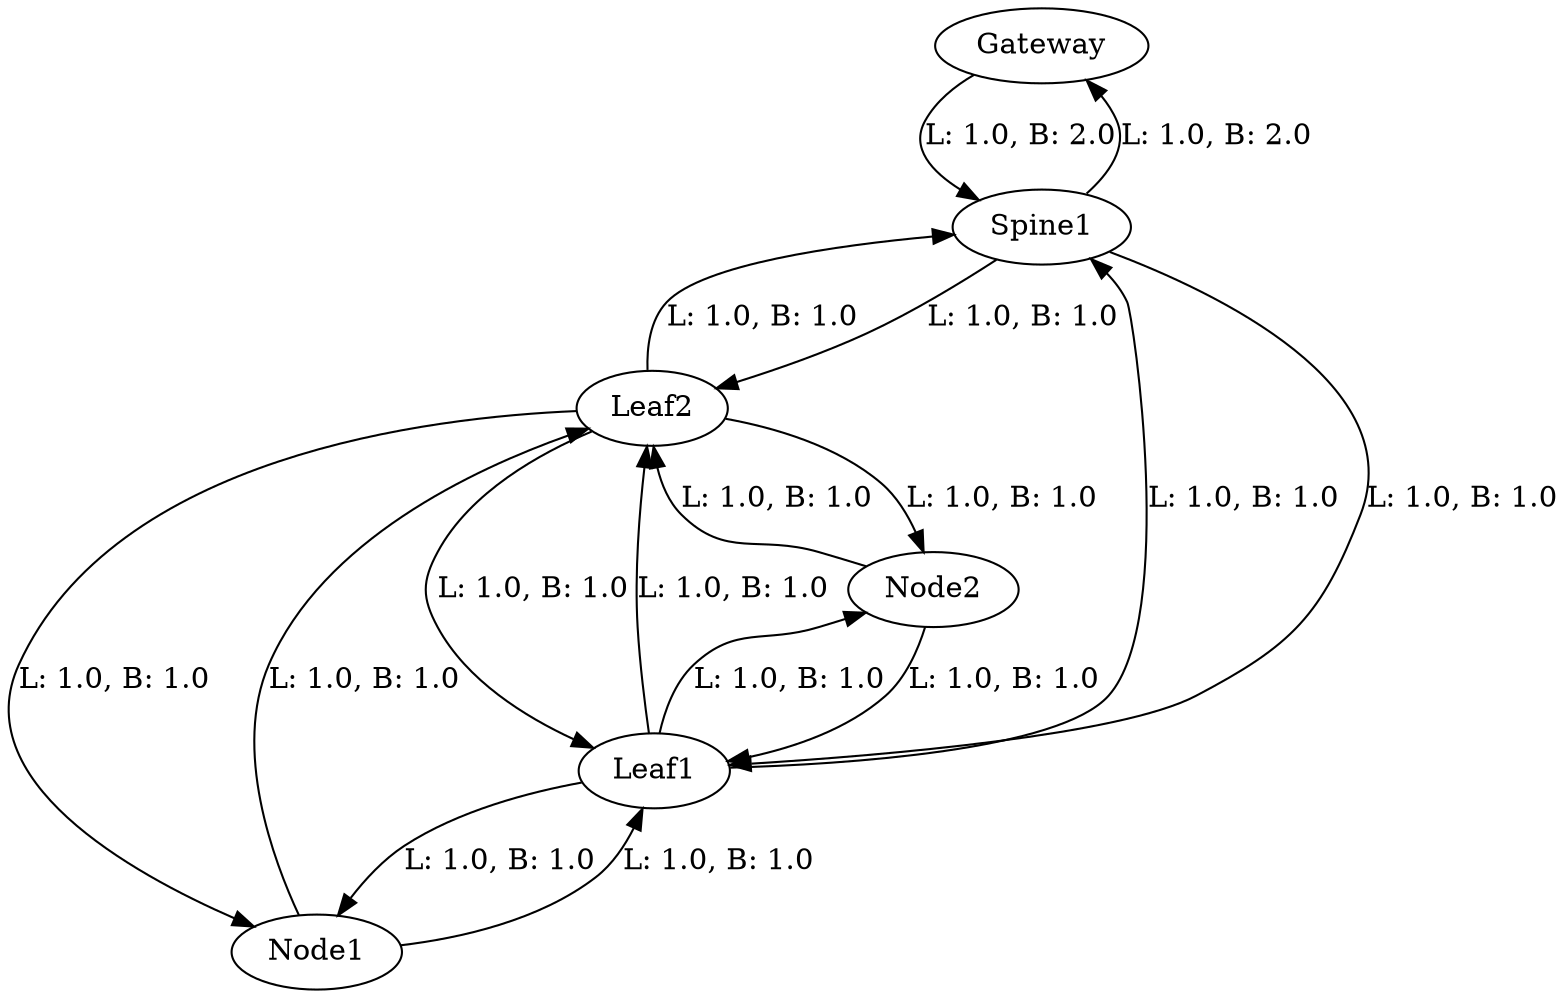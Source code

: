 digraph {
	0 [label=Gateway]
	1 [label=Spine1]
	2 [label=Leaf1]
	3 [label=Leaf2]
	4 [label=Node1]
	5 [label=Node2]
	0 -> 1 [label="L: 1.0, B: 2.0"]
	1 -> 0 [label="L: 1.0, B: 2.0"]
	1 -> 2 [label="L: 1.0, B: 1.0"]
	2 -> 1 [label="L: 1.0, B: 1.0"]
	1 -> 3 [label="L: 1.0, B: 1.0"]
	3 -> 1 [label="L: 1.0, B: 1.0"]
	2 -> 3 [label="L: 1.0, B: 1.0"]
	3 -> 2 [label="L: 1.0, B: 1.0"]
	2 -> 4 [label="L: 1.0, B: 1.0"]
	4 -> 2 [label="L: 1.0, B: 1.0"]
	2 -> 5 [label="L: 1.0, B: 1.0"]
	5 -> 2 [label="L: 1.0, B: 1.0"]
	3 -> 4 [label="L: 1.0, B: 1.0"]
	4 -> 3 [label="L: 1.0, B: 1.0"]
	3 -> 5 [label="L: 1.0, B: 1.0"]
	5 -> 3 [label="L: 1.0, B: 1.0"]
}
